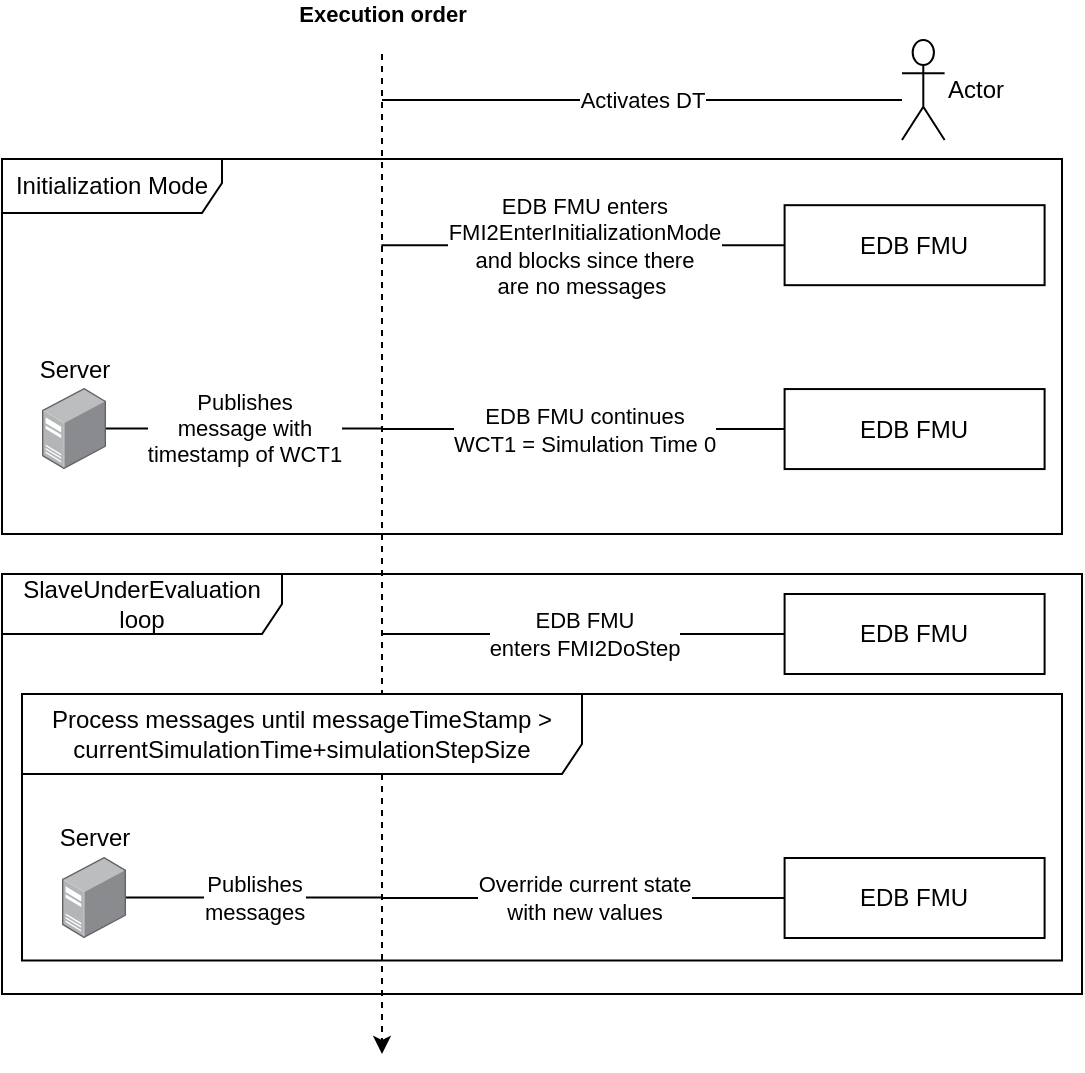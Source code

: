 <mxfile version="21.8.0" type="github">
  <diagram id="0vgqdV-6Z7x-6JA71rlr" name="overview">
    <mxGraphModel dx="1434" dy="878" grid="1" gridSize="10" guides="1" tooltips="1" connect="1" arrows="1" fold="1" page="1" pageScale="1" pageWidth="827" pageHeight="1169" background="none" math="0" shadow="0">
      <root>
        <mxCell id="0" />
        <mxCell id="1" parent="0" />
        <mxCell id="aoulglnfV85GpiHtWq1O-92" value="Execution order" style="endArrow=classic;html=1;dashed=1;fontStyle=1" parent="1" edge="1">
          <mxGeometry x="-1" y="-20" width="50" height="50" relative="1" as="geometry">
            <mxPoint x="270" y="270" as="sourcePoint" />
            <mxPoint x="270" y="770" as="targetPoint" />
            <mxPoint x="20" y="-20" as="offset" />
          </mxGeometry>
        </mxCell>
        <mxCell id="aoulglnfV85GpiHtWq1O-81" value="SlaveUnderEvaluation loop" style="shape=umlFrame;whiteSpace=wrap;html=1;align=center;width=140;height=30;" parent="1" vertex="1">
          <mxGeometry x="80" y="530" width="540" height="210" as="geometry" />
        </mxCell>
        <mxCell id="aoulglnfV85GpiHtWq1O-91" value="Process messages until messageTimeStamp &amp;gt; currentSimulationTime+simulationStepSize" style="shape=umlFrame;whiteSpace=wrap;html=1;align=center;width=280;height=40;" parent="1" vertex="1">
          <mxGeometry x="90" y="590" width="520" height="133.24" as="geometry" />
        </mxCell>
        <mxCell id="aoulglnfV85GpiHtWq1O-80" value="Initialization Mode" style="shape=umlFrame;whiteSpace=wrap;html=1;align=center;width=110;height=27;" parent="1" vertex="1">
          <mxGeometry x="80" y="322.53" width="530" height="187.47" as="geometry" />
        </mxCell>
        <mxCell id="aoulglnfV85GpiHtWq1O-23" value="Activates DT" style="edgeStyle=orthogonalEdgeStyle;rounded=0;orthogonalLoop=1;jettySize=auto;html=1;endArrow=none;endFill=0;" parent="1" target="aoulglnfV85GpiHtWq1O-22" edge="1">
          <mxGeometry relative="1" as="geometry">
            <mxPoint x="270" y="293" as="sourcePoint" />
            <Array as="points">
              <mxPoint x="270" y="293" />
            </Array>
          </mxGeometry>
        </mxCell>
        <mxCell id="aoulglnfV85GpiHtWq1O-22" value="Actor" style="shape=umlActor;verticalLabelPosition=middle;labelBackgroundColor=#ffffff;verticalAlign=middle;html=1;outlineConnect=0;labelPosition=right;align=left;" parent="1" vertex="1">
          <mxGeometry x="530" y="263" width="21.3" height="50" as="geometry" />
        </mxCell>
        <mxCell id="aoulglnfV85GpiHtWq1O-31" value="EDB FMU" style="whiteSpace=wrap;html=1;" parent="1" vertex="1">
          <mxGeometry x="471.3" y="345.59" width="130" height="40" as="geometry" />
        </mxCell>
        <mxCell id="aoulglnfV85GpiHtWq1O-32" value="EDB FMU enters &lt;br&gt;FMI2EnterInitializationMode &lt;br&gt;and blocks since there &lt;br&gt;are no messages&amp;nbsp;" style="endArrow=none;html=1;entryX=0;entryY=0.5;entryDx=0;entryDy=0;" parent="1" target="aoulglnfV85GpiHtWq1O-31" edge="1">
          <mxGeometry width="50" height="50" relative="1" as="geometry">
            <mxPoint x="269.667" y="365.59" as="sourcePoint" />
            <mxPoint x="270" y="515.59" as="targetPoint" />
          </mxGeometry>
        </mxCell>
        <mxCell id="aoulglnfV85GpiHtWq1O-84" value="Publishes &lt;br&gt;message with &lt;br&gt;timestamp of WCT1" style="edgeStyle=none;rounded=0;orthogonalLoop=1;jettySize=auto;html=1;endArrow=none;endFill=0;" parent="1" source="aoulglnfV85GpiHtWq1O-36" edge="1">
          <mxGeometry relative="1" as="geometry">
            <mxPoint x="270" y="457.285" as="targetPoint" />
          </mxGeometry>
        </mxCell>
        <mxCell id="aoulglnfV85GpiHtWq1O-36" value="Server" style="points=[];aspect=fixed;html=1;align=center;shadow=0;dashed=0;image;image=img/lib/allied_telesis/computer_and_terminals/Server_Desktop.svg;labelPosition=center;verticalLabelPosition=top;verticalAlign=bottom;" parent="1" vertex="1">
          <mxGeometry x="100" y="436.96" width="32" height="40.57" as="geometry" />
        </mxCell>
        <mxCell id="aoulglnfV85GpiHtWq1O-37" value="EDB FMU" style="whiteSpace=wrap;html=1;" parent="1" vertex="1">
          <mxGeometry x="471.3" y="437.53" width="130" height="40" as="geometry" />
        </mxCell>
        <mxCell id="aoulglnfV85GpiHtWq1O-38" value="EDB FMU continues&lt;br&gt;WCT1 = Simulation Time 0" style="endArrow=none;html=1;entryX=0;entryY=0.5;entryDx=0;entryDy=0;strokeColor=#000000;" parent="1" target="aoulglnfV85GpiHtWq1O-37" edge="1">
          <mxGeometry width="50" height="50" relative="1" as="geometry">
            <mxPoint x="269.667" y="457.53" as="sourcePoint" />
            <mxPoint x="270" y="607.53" as="targetPoint" />
          </mxGeometry>
        </mxCell>
        <mxCell id="aoulglnfV85GpiHtWq1O-54" value="EDB FMU" style="whiteSpace=wrap;html=1;" parent="1" vertex="1">
          <mxGeometry x="471.3" y="540.0" width="130" height="40" as="geometry" />
        </mxCell>
        <mxCell id="aoulglnfV85GpiHtWq1O-55" value="EDB FMU &lt;br&gt;enters FMI2DoStep" style="endArrow=none;html=1;entryX=0;entryY=0.5;entryDx=0;entryDy=0;" parent="1" target="aoulglnfV85GpiHtWq1O-54" edge="1">
          <mxGeometry width="50" height="50" relative="1" as="geometry">
            <mxPoint x="269.667" y="560.0" as="sourcePoint" />
            <mxPoint x="270" y="710.0" as="targetPoint" />
          </mxGeometry>
        </mxCell>
        <mxCell id="aoulglnfV85GpiHtWq1O-71" value="EDB FMU" style="whiteSpace=wrap;html=1;" parent="1" vertex="1">
          <mxGeometry x="471.3" y="672.0" width="130" height="40" as="geometry" />
        </mxCell>
        <mxCell id="aoulglnfV85GpiHtWq1O-72" value="Override current state &lt;br&gt;with new values" style="endArrow=none;html=1;entryX=0;entryY=0.5;entryDx=0;entryDy=0;" parent="1" target="aoulglnfV85GpiHtWq1O-71" edge="1">
          <mxGeometry width="50" height="50" relative="1" as="geometry">
            <mxPoint x="269.667" y="692.0" as="sourcePoint" />
            <mxPoint x="270" y="842.0" as="targetPoint" />
          </mxGeometry>
        </mxCell>
        <mxCell id="aoulglnfV85GpiHtWq1O-88" value="Publishes&lt;br&gt;messages" style="edgeStyle=none;rounded=0;orthogonalLoop=1;jettySize=auto;html=1;endArrow=none;endFill=0;" parent="1" source="aoulglnfV85GpiHtWq1O-85" edge="1">
          <mxGeometry relative="1" as="geometry">
            <mxPoint x="270" y="691.755" as="targetPoint" />
          </mxGeometry>
        </mxCell>
        <mxCell id="aoulglnfV85GpiHtWq1O-85" value="Server" style="points=[];aspect=fixed;html=1;align=center;shadow=0;dashed=0;image;image=img/lib/allied_telesis/computer_and_terminals/Server_Desktop.svg;labelPosition=center;verticalLabelPosition=top;verticalAlign=bottom;" parent="1" vertex="1">
          <mxGeometry x="110" y="671.43" width="32" height="40.57" as="geometry" />
        </mxCell>
      </root>
    </mxGraphModel>
  </diagram>
</mxfile>
